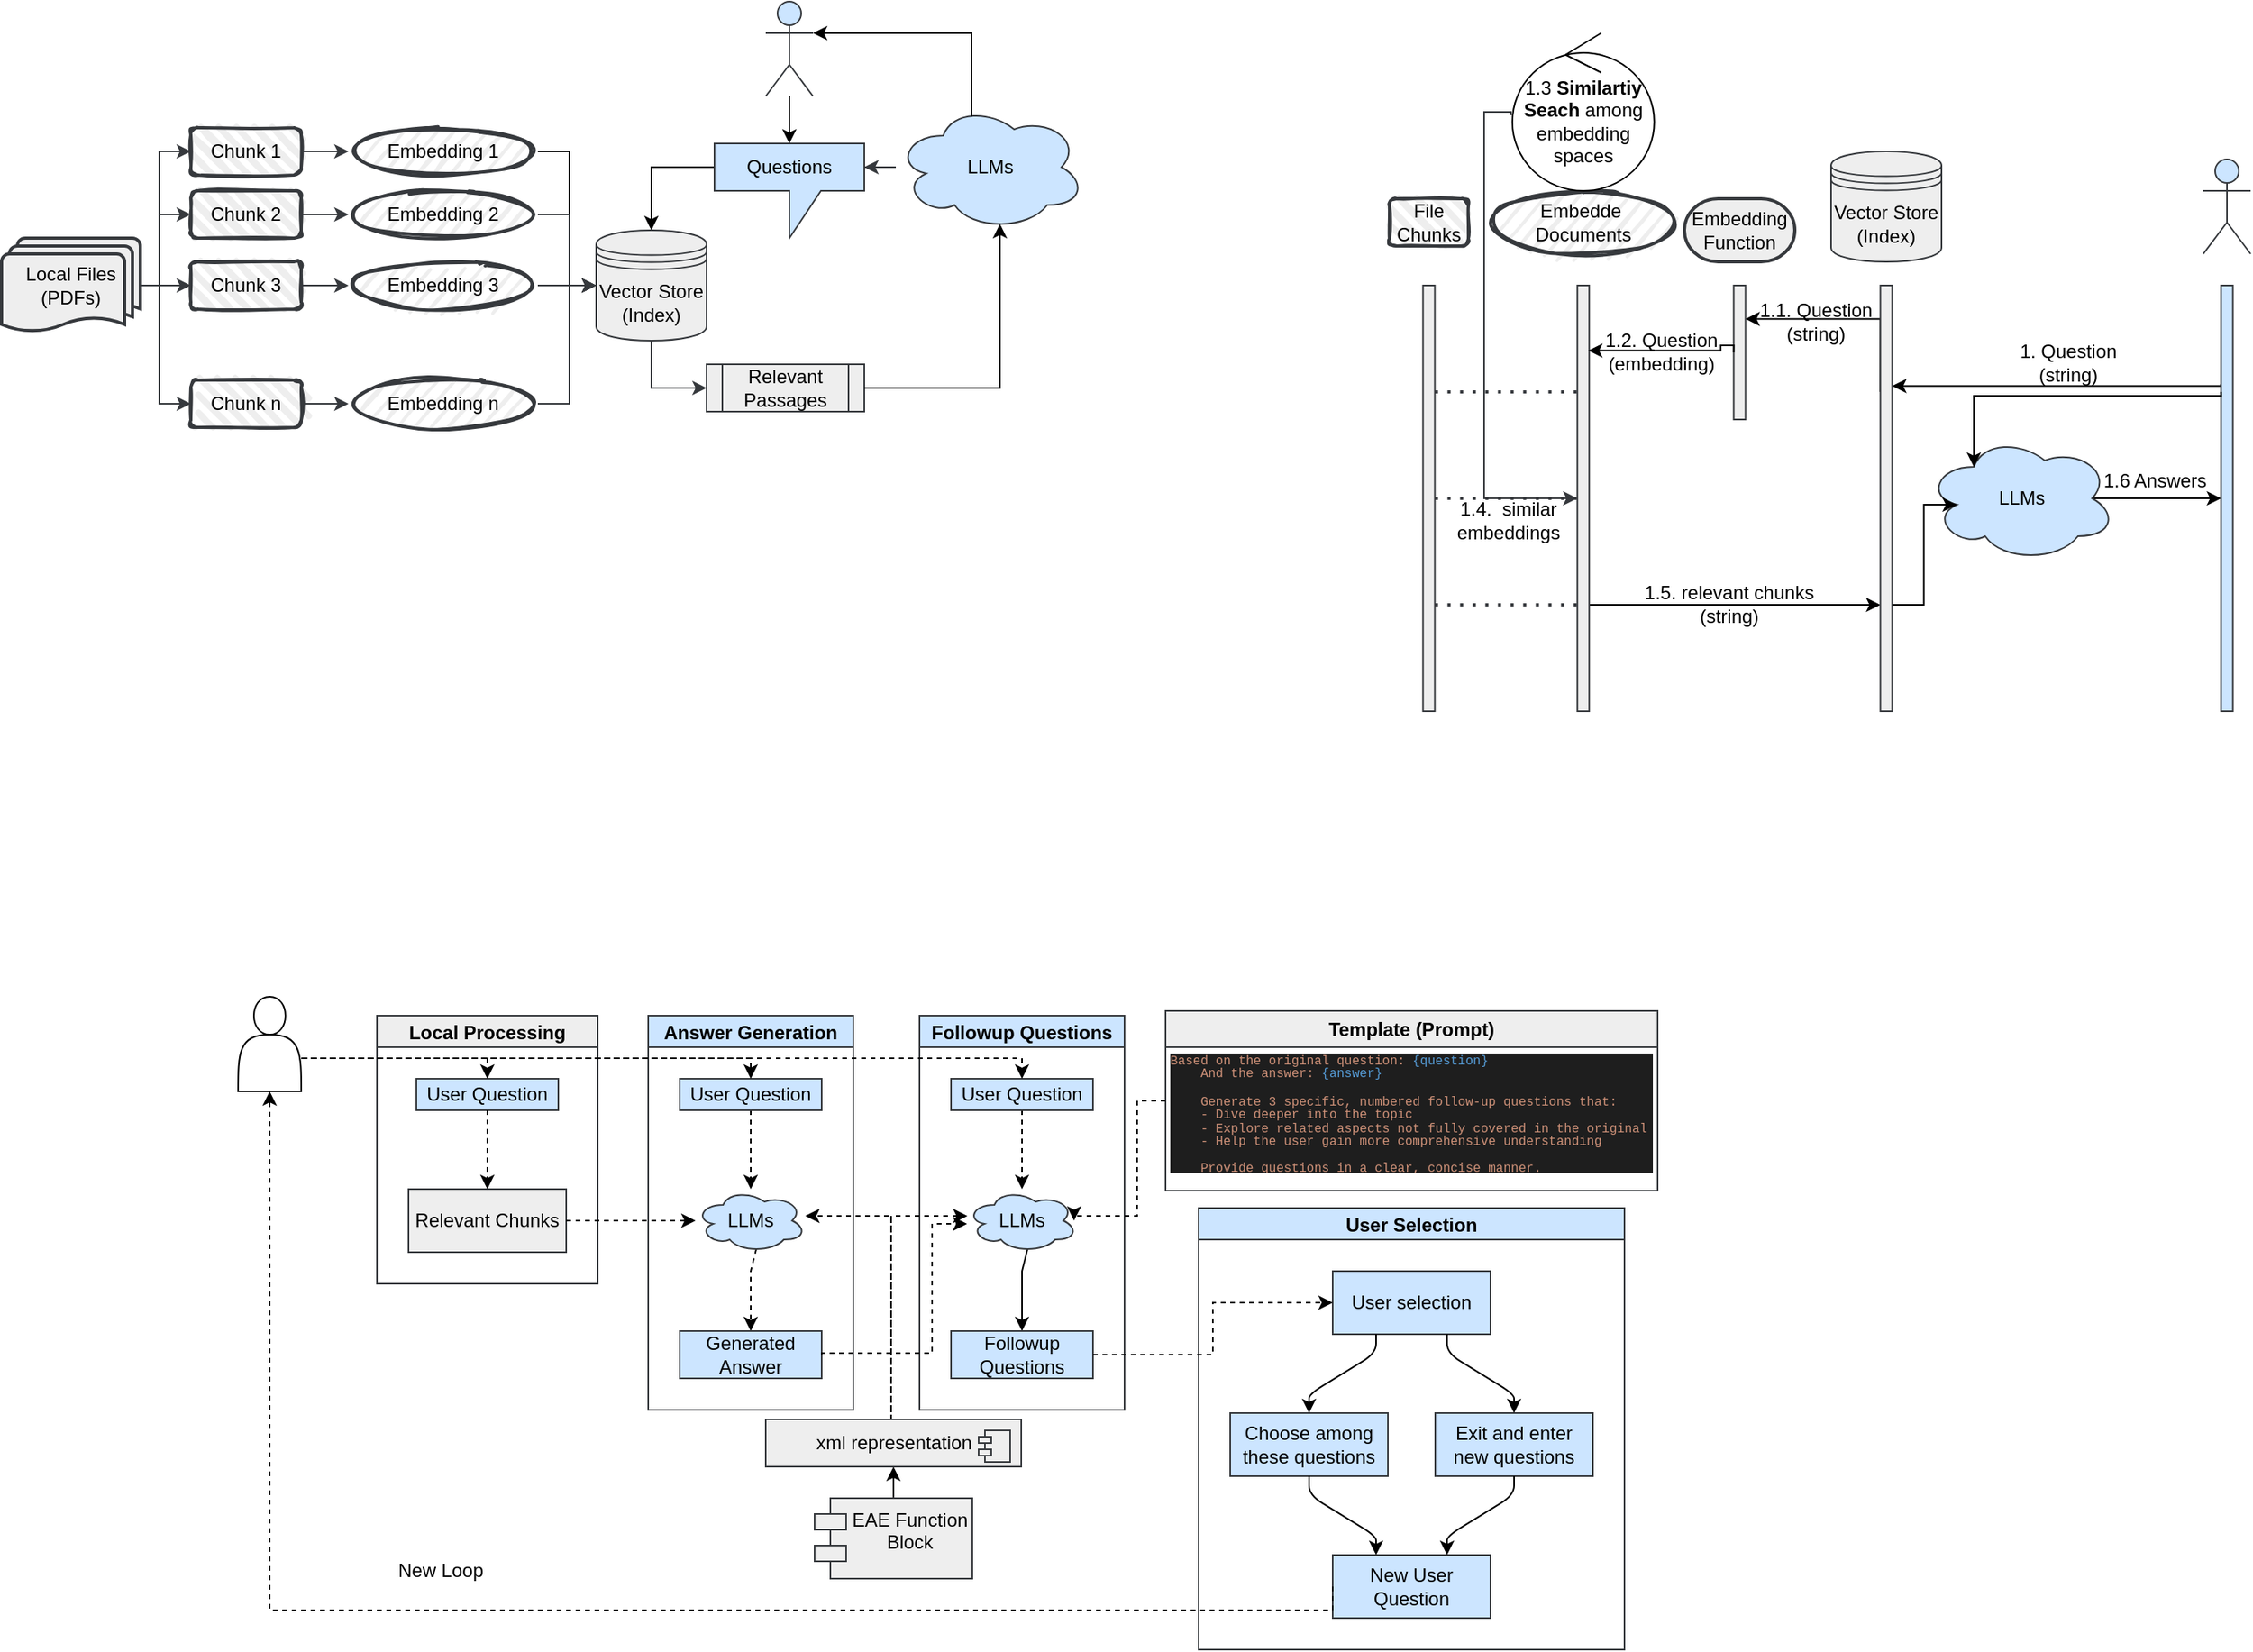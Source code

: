 <mxfile version="26.0.4">
  <diagram name="Seite-1" id="qjP26n-9z4Dr1NR11TSN">
    <mxGraphModel dx="1434" dy="738" grid="1" gridSize="10" guides="1" tooltips="1" connect="1" arrows="1" fold="1" page="1" pageScale="1" pageWidth="827" pageHeight="1169" math="0" shadow="0">
      <root>
        <mxCell id="0" />
        <mxCell id="1" parent="0" />
        <mxCell id="tjBaxz1AtbUdlpxrV566-42" style="edgeStyle=orthogonalEdgeStyle;rounded=0;orthogonalLoop=1;jettySize=auto;html=1;entryX=0.5;entryY=0;entryDx=0;entryDy=0;exitX=0;exitY=0;exitDx=0;exitDy=15;exitPerimeter=0;" parent="1" source="tjBaxz1AtbUdlpxrV566-56" target="tjBaxz1AtbUdlpxrV566-1" edge="1">
          <mxGeometry relative="1" as="geometry" />
        </mxCell>
        <mxCell id="979W89I2Z8hW7TRUs4vd-1" value="" style="shape=umlActor;verticalLabelPosition=bottom;verticalAlign=top;html=1;outlineConnect=0;fillColor=#cce5ff;strokeColor=#36393d;" parent="1" vertex="1">
          <mxGeometry x="524.5" y="20" width="30" height="60" as="geometry" />
        </mxCell>
        <mxCell id="tjBaxz1AtbUdlpxrV566-46" style="edgeStyle=orthogonalEdgeStyle;rounded=0;orthogonalLoop=1;jettySize=auto;html=1;exitX=0.5;exitY=1;exitDx=0;exitDy=0;entryX=0;entryY=0.5;entryDx=0;entryDy=0;fillColor=#eeeeee;strokeColor=#36393d;" parent="1" source="tjBaxz1AtbUdlpxrV566-1" target="tjBaxz1AtbUdlpxrV566-45" edge="1">
          <mxGeometry relative="1" as="geometry" />
        </mxCell>
        <mxCell id="tjBaxz1AtbUdlpxrV566-1" value="Vector Store&lt;div&gt;(Index)&lt;/div&gt;" style="shape=datastore;whiteSpace=wrap;html=1;fillColor=#eeeeee;strokeColor=#36393d;" parent="1" vertex="1">
          <mxGeometry x="417" y="165" width="70" height="70" as="geometry" />
        </mxCell>
        <mxCell id="tjBaxz1AtbUdlpxrV566-23" style="edgeStyle=orthogonalEdgeStyle;rounded=0;orthogonalLoop=1;jettySize=auto;html=1;exitX=1;exitY=0.5;exitDx=0;exitDy=0;exitPerimeter=0;entryX=0;entryY=0.5;entryDx=0;entryDy=0;fillColor=#eeeeee;strokeColor=#36393d;" parent="1" source="tjBaxz1AtbUdlpxrV566-3" target="tjBaxz1AtbUdlpxrV566-13" edge="1">
          <mxGeometry relative="1" as="geometry">
            <Array as="points">
              <mxPoint x="140" y="200" />
              <mxPoint x="140" y="115" />
            </Array>
          </mxGeometry>
        </mxCell>
        <mxCell id="tjBaxz1AtbUdlpxrV566-24" style="edgeStyle=orthogonalEdgeStyle;rounded=0;orthogonalLoop=1;jettySize=auto;html=1;exitX=1;exitY=0.5;exitDx=0;exitDy=0;exitPerimeter=0;entryX=0;entryY=0.5;entryDx=0;entryDy=0;fillColor=#eeeeee;strokeColor=#36393d;" parent="1" source="tjBaxz1AtbUdlpxrV566-3" target="tjBaxz1AtbUdlpxrV566-14" edge="1">
          <mxGeometry relative="1" as="geometry">
            <Array as="points">
              <mxPoint x="140" y="200" />
              <mxPoint x="140" y="155" />
            </Array>
          </mxGeometry>
        </mxCell>
        <mxCell id="tjBaxz1AtbUdlpxrV566-25" style="edgeStyle=orthogonalEdgeStyle;rounded=0;orthogonalLoop=1;jettySize=auto;html=1;exitX=1;exitY=0.5;exitDx=0;exitDy=0;exitPerimeter=0;entryX=0;entryY=0.5;entryDx=0;entryDy=0;fillColor=#eeeeee;strokeColor=#36393d;" parent="1" source="tjBaxz1AtbUdlpxrV566-3" target="tjBaxz1AtbUdlpxrV566-15" edge="1">
          <mxGeometry relative="1" as="geometry" />
        </mxCell>
        <mxCell id="tjBaxz1AtbUdlpxrV566-32" style="edgeStyle=orthogonalEdgeStyle;rounded=0;orthogonalLoop=1;jettySize=auto;html=1;exitX=1;exitY=0.5;exitDx=0;exitDy=0;exitPerimeter=0;entryX=0;entryY=0.5;entryDx=0;entryDy=0;fillColor=#eeeeee;strokeColor=#36393d;" parent="1" source="tjBaxz1AtbUdlpxrV566-3" target="tjBaxz1AtbUdlpxrV566-26" edge="1">
          <mxGeometry relative="1" as="geometry">
            <Array as="points">
              <mxPoint x="140" y="200" />
              <mxPoint x="140" y="275" />
            </Array>
          </mxGeometry>
        </mxCell>
        <mxCell id="tjBaxz1AtbUdlpxrV566-3" value="Local Files&lt;div&gt;(PDFs)&lt;/div&gt;" style="strokeWidth=2;html=1;shape=mxgraph.flowchart.multi-document;whiteSpace=wrap;fillColor=#eeeeee;strokeColor=#36393d;" parent="1" vertex="1">
          <mxGeometry x="40" y="170" width="88" height="60" as="geometry" />
        </mxCell>
        <mxCell id="tjBaxz1AtbUdlpxrV566-28" style="edgeStyle=orthogonalEdgeStyle;rounded=0;orthogonalLoop=1;jettySize=auto;html=1;exitX=1;exitY=0.5;exitDx=0;exitDy=0;entryX=0;entryY=0.5;entryDx=0;entryDy=0;fillColor=#eeeeee;strokeColor=#36393d;" parent="1" source="tjBaxz1AtbUdlpxrV566-13" target="tjBaxz1AtbUdlpxrV566-16" edge="1">
          <mxGeometry relative="1" as="geometry" />
        </mxCell>
        <mxCell id="tjBaxz1AtbUdlpxrV566-13" value="Chunk 1" style="rounded=1;whiteSpace=wrap;html=1;strokeWidth=2;fillWeight=4;hachureGap=8;hachureAngle=45;fillColor=#eeeeee;sketch=1;strokeColor=#36393d;" parent="1" vertex="1">
          <mxGeometry x="160" y="100" width="70" height="30" as="geometry" />
        </mxCell>
        <mxCell id="tjBaxz1AtbUdlpxrV566-29" style="edgeStyle=orthogonalEdgeStyle;rounded=0;orthogonalLoop=1;jettySize=auto;html=1;exitX=1;exitY=0.5;exitDx=0;exitDy=0;entryX=0;entryY=0.5;entryDx=0;entryDy=0;fillColor=#eeeeee;strokeColor=#36393d;" parent="1" source="tjBaxz1AtbUdlpxrV566-14" target="tjBaxz1AtbUdlpxrV566-18" edge="1">
          <mxGeometry relative="1" as="geometry" />
        </mxCell>
        <mxCell id="tjBaxz1AtbUdlpxrV566-14" value="Chunk 2" style="rounded=1;whiteSpace=wrap;html=1;strokeWidth=2;fillWeight=4;hachureGap=8;hachureAngle=45;fillColor=#eeeeee;sketch=1;strokeColor=#36393d;" parent="1" vertex="1">
          <mxGeometry x="160" y="140" width="70" height="30" as="geometry" />
        </mxCell>
        <mxCell id="tjBaxz1AtbUdlpxrV566-30" style="edgeStyle=orthogonalEdgeStyle;rounded=0;orthogonalLoop=1;jettySize=auto;html=1;exitX=1;exitY=0.5;exitDx=0;exitDy=0;entryX=0;entryY=0.5;entryDx=0;entryDy=0;fillColor=#eeeeee;strokeColor=#36393d;" parent="1" source="tjBaxz1AtbUdlpxrV566-15" target="tjBaxz1AtbUdlpxrV566-19" edge="1">
          <mxGeometry relative="1" as="geometry" />
        </mxCell>
        <mxCell id="tjBaxz1AtbUdlpxrV566-15" value="Chunk 3" style="rounded=1;whiteSpace=wrap;html=1;strokeWidth=2;fillWeight=4;hachureGap=8;hachureAngle=45;fillColor=#eeeeee;sketch=1;strokeColor=#36393d;" parent="1" vertex="1">
          <mxGeometry x="160" y="185" width="70" height="30" as="geometry" />
        </mxCell>
        <mxCell id="tjBaxz1AtbUdlpxrV566-37" style="edgeStyle=orthogonalEdgeStyle;rounded=0;orthogonalLoop=1;jettySize=auto;html=1;exitX=1;exitY=0.5;exitDx=0;exitDy=0;entryX=0;entryY=0.5;entryDx=0;entryDy=0;" parent="1" source="tjBaxz1AtbUdlpxrV566-16" target="tjBaxz1AtbUdlpxrV566-1" edge="1">
          <mxGeometry relative="1" as="geometry">
            <Array as="points">
              <mxPoint x="400" y="115" />
              <mxPoint x="400" y="200" />
            </Array>
          </mxGeometry>
        </mxCell>
        <mxCell id="tjBaxz1AtbUdlpxrV566-16" value="Embedding 1" style="ellipse;whiteSpace=wrap;html=1;strokeWidth=2;fillWeight=2;hachureGap=8;fillColor=#eeeeee;fillStyle=dots;sketch=1;strokeColor=#36393d;" parent="1" vertex="1">
          <mxGeometry x="260" y="100" width="120" height="30" as="geometry" />
        </mxCell>
        <mxCell id="tjBaxz1AtbUdlpxrV566-40" style="edgeStyle=orthogonalEdgeStyle;rounded=0;orthogonalLoop=1;jettySize=auto;html=1;exitX=1;exitY=0.5;exitDx=0;exitDy=0;entryX=0;entryY=0.5;entryDx=0;entryDy=0;fillColor=#eeeeee;strokeColor=#36393d;" parent="1" source="tjBaxz1AtbUdlpxrV566-18" target="tjBaxz1AtbUdlpxrV566-1" edge="1">
          <mxGeometry relative="1" as="geometry">
            <Array as="points">
              <mxPoint x="400" y="155" />
              <mxPoint x="400" y="200" />
            </Array>
          </mxGeometry>
        </mxCell>
        <mxCell id="tjBaxz1AtbUdlpxrV566-18" value="Embedding 2" style="ellipse;whiteSpace=wrap;html=1;strokeWidth=2;fillWeight=2;hachureGap=8;fillColor=#eeeeee;fillStyle=dots;sketch=1;strokeColor=#36393d;" parent="1" vertex="1">
          <mxGeometry x="260" y="140" width="120" height="30" as="geometry" />
        </mxCell>
        <mxCell id="tjBaxz1AtbUdlpxrV566-36" style="edgeStyle=orthogonalEdgeStyle;rounded=0;orthogonalLoop=1;jettySize=auto;html=1;exitX=1;exitY=0.5;exitDx=0;exitDy=0;entryX=0;entryY=0.5;entryDx=0;entryDy=0;fillColor=#eeeeee;strokeColor=#36393d;" parent="1" source="tjBaxz1AtbUdlpxrV566-19" target="tjBaxz1AtbUdlpxrV566-1" edge="1">
          <mxGeometry relative="1" as="geometry" />
        </mxCell>
        <mxCell id="tjBaxz1AtbUdlpxrV566-19" value="Embedding 3" style="ellipse;whiteSpace=wrap;html=1;strokeWidth=2;fillWeight=2;hachureGap=8;fillColor=#eeeeee;fillStyle=dots;sketch=1;strokeColor=#36393d;" parent="1" vertex="1">
          <mxGeometry x="260" y="185" width="120" height="30" as="geometry" />
        </mxCell>
        <mxCell id="tjBaxz1AtbUdlpxrV566-31" style="edgeStyle=orthogonalEdgeStyle;rounded=0;orthogonalLoop=1;jettySize=auto;html=1;exitX=1;exitY=0.5;exitDx=0;exitDy=0;entryX=0;entryY=0.5;entryDx=0;entryDy=0;fillColor=#eeeeee;strokeColor=#36393d;" parent="1" source="tjBaxz1AtbUdlpxrV566-26" target="tjBaxz1AtbUdlpxrV566-27" edge="1">
          <mxGeometry relative="1" as="geometry" />
        </mxCell>
        <mxCell id="tjBaxz1AtbUdlpxrV566-26" value="Chunk n" style="rounded=1;whiteSpace=wrap;html=1;strokeWidth=2;fillWeight=4;hachureGap=8;hachureAngle=45;fillColor=#eeeeee;sketch=1;strokeColor=#36393d;" parent="1" vertex="1">
          <mxGeometry x="160" y="260" width="70" height="30" as="geometry" />
        </mxCell>
        <mxCell id="tjBaxz1AtbUdlpxrV566-39" style="edgeStyle=orthogonalEdgeStyle;rounded=0;orthogonalLoop=1;jettySize=auto;html=1;exitX=1;exitY=0.5;exitDx=0;exitDy=0;entryX=0;entryY=0.5;entryDx=0;entryDy=0;fillColor=#eeeeee;strokeColor=#36393d;" parent="1" source="tjBaxz1AtbUdlpxrV566-27" target="tjBaxz1AtbUdlpxrV566-1" edge="1">
          <mxGeometry relative="1" as="geometry">
            <Array as="points">
              <mxPoint x="400" y="275" />
              <mxPoint x="400" y="200" />
            </Array>
          </mxGeometry>
        </mxCell>
        <mxCell id="tjBaxz1AtbUdlpxrV566-27" value="Embedding n" style="ellipse;whiteSpace=wrap;html=1;strokeWidth=2;fillWeight=2;hachureGap=8;fillColor=#eeeeee;fillStyle=dots;sketch=1;strokeColor=#36393d;" parent="1" vertex="1">
          <mxGeometry x="260" y="260" width="120" height="30" as="geometry" />
        </mxCell>
        <mxCell id="tjBaxz1AtbUdlpxrV566-45" value="Relevant Passages" style="shape=process;whiteSpace=wrap;html=1;backgroundOutline=1;fillColor=#eeeeee;strokeColor=#36393d;" parent="1" vertex="1">
          <mxGeometry x="487" y="250" width="100" height="30" as="geometry" />
        </mxCell>
        <mxCell id="tjBaxz1AtbUdlpxrV566-47" value="LLMs" style="ellipse;shape=cloud;whiteSpace=wrap;html=1;fillColor=#cce5ff;strokeColor=#36393d;" parent="1" vertex="1">
          <mxGeometry x="607" y="85" width="120" height="80" as="geometry" />
        </mxCell>
        <mxCell id="tjBaxz1AtbUdlpxrV566-48" style="edgeStyle=orthogonalEdgeStyle;rounded=0;orthogonalLoop=1;jettySize=auto;html=1;exitX=1;exitY=0.5;exitDx=0;exitDy=0;entryX=0.55;entryY=0.95;entryDx=0;entryDy=0;entryPerimeter=0;" parent="1" source="tjBaxz1AtbUdlpxrV566-45" target="tjBaxz1AtbUdlpxrV566-47" edge="1">
          <mxGeometry relative="1" as="geometry">
            <Array as="points">
              <mxPoint x="673" y="265" />
            </Array>
          </mxGeometry>
        </mxCell>
        <mxCell id="tjBaxz1AtbUdlpxrV566-56" value="Questions" style="shape=callout;whiteSpace=wrap;html=1;perimeter=calloutPerimeter;fillColor=#cce5ff;strokeColor=#36393d;" parent="1" vertex="1">
          <mxGeometry x="492" y="110" width="95" height="60" as="geometry" />
        </mxCell>
        <mxCell id="tjBaxz1AtbUdlpxrV566-57" style="edgeStyle=orthogonalEdgeStyle;rounded=0;orthogonalLoop=1;jettySize=auto;html=1;entryX=0.5;entryY=0;entryDx=0;entryDy=0;entryPerimeter=0;" parent="1" source="979W89I2Z8hW7TRUs4vd-1" target="tjBaxz1AtbUdlpxrV566-56" edge="1">
          <mxGeometry relative="1" as="geometry" />
        </mxCell>
        <mxCell id="tjBaxz1AtbUdlpxrV566-59" style="edgeStyle=orthogonalEdgeStyle;rounded=0;orthogonalLoop=1;jettySize=auto;html=1;entryX=0;entryY=0;entryDx=95;entryDy=15;entryPerimeter=0;fillColor=#cce5ff;strokeColor=#36393d;" parent="1" source="tjBaxz1AtbUdlpxrV566-47" target="tjBaxz1AtbUdlpxrV566-56" edge="1">
          <mxGeometry relative="1" as="geometry" />
        </mxCell>
        <mxCell id="tjBaxz1AtbUdlpxrV566-62" style="edgeStyle=orthogonalEdgeStyle;rounded=0;orthogonalLoop=1;jettySize=auto;html=1;entryX=1;entryY=0.333;entryDx=0;entryDy=0;entryPerimeter=0;exitX=0.4;exitY=0.1;exitDx=0;exitDy=0;exitPerimeter=0;" parent="1" source="tjBaxz1AtbUdlpxrV566-47" target="979W89I2Z8hW7TRUs4vd-1" edge="1">
          <mxGeometry relative="1" as="geometry">
            <Array as="points">
              <mxPoint x="655" y="40" />
            </Array>
          </mxGeometry>
        </mxCell>
        <mxCell id="tjBaxz1AtbUdlpxrV566-74" value="" style="shape=umlActor;verticalLabelPosition=bottom;verticalAlign=top;html=1;outlineConnect=0;fillColor=#cce5ff;strokeColor=#36393d;" parent="1" vertex="1">
          <mxGeometry x="1436" y="120" width="30" height="60" as="geometry" />
        </mxCell>
        <mxCell id="tjBaxz1AtbUdlpxrV566-84" value="" style="rounded=0;whiteSpace=wrap;html=1;fillColor=#eeeeee;strokeColor=#36393d;" parent="1" vertex="1">
          <mxGeometry x="1138.25" y="200" width="7.5" height="85" as="geometry" />
        </mxCell>
        <mxCell id="tjBaxz1AtbUdlpxrV566-89" value="" style="rounded=0;whiteSpace=wrap;html=1;fillColor=#eeeeee;strokeColor=#36393d;" parent="1" vertex="1">
          <mxGeometry x="941.25" y="200" width="7.5" height="270" as="geometry" />
        </mxCell>
        <mxCell id="tjBaxz1AtbUdlpxrV566-152" style="edgeStyle=orthogonalEdgeStyle;rounded=0;orthogonalLoop=1;jettySize=auto;html=1;exitX=1;exitY=0.75;exitDx=0;exitDy=0;entryX=0;entryY=0.75;entryDx=0;entryDy=0;" parent="1" source="tjBaxz1AtbUdlpxrV566-90" target="tjBaxz1AtbUdlpxrV566-92" edge="1">
          <mxGeometry relative="1" as="geometry">
            <Array as="points">
              <mxPoint x="1130" y="402" />
              <mxPoint x="1130" y="402" />
            </Array>
          </mxGeometry>
        </mxCell>
        <mxCell id="tjBaxz1AtbUdlpxrV566-90" value="" style="rounded=0;whiteSpace=wrap;html=1;fillColor=#eeeeee;strokeColor=#36393d;" parent="1" vertex="1">
          <mxGeometry x="1039.13" y="200" width="7.5" height="270" as="geometry" />
        </mxCell>
        <mxCell id="tjBaxz1AtbUdlpxrV566-117" style="edgeStyle=orthogonalEdgeStyle;rounded=0;orthogonalLoop=1;jettySize=auto;html=1;exitX=0;exitY=0.25;exitDx=0;exitDy=0;entryX=1;entryY=0.25;entryDx=0;entryDy=0;" parent="1" source="tjBaxz1AtbUdlpxrV566-92" target="tjBaxz1AtbUdlpxrV566-84" edge="1">
          <mxGeometry relative="1" as="geometry">
            <Array as="points">
              <mxPoint x="1231" y="221" />
            </Array>
          </mxGeometry>
        </mxCell>
        <mxCell id="tjBaxz1AtbUdlpxrV566-92" value="" style="rounded=0;whiteSpace=wrap;html=1;fillColor=#eeeeee;strokeColor=#36393d;" parent="1" vertex="1">
          <mxGeometry x="1231.25" y="200" width="7.5" height="270" as="geometry" />
        </mxCell>
        <mxCell id="tjBaxz1AtbUdlpxrV566-149" style="edgeStyle=orthogonalEdgeStyle;rounded=0;orthogonalLoop=1;jettySize=auto;html=1;exitX=0;exitY=0.25;exitDx=0;exitDy=0;entryX=1;entryY=0.25;entryDx=0;entryDy=0;" parent="1" edge="1">
          <mxGeometry relative="1" as="geometry">
            <mxPoint x="1447.25" y="262.5" as="sourcePoint" />
            <mxPoint x="1238.75" y="263.75" as="targetPoint" />
            <Array as="points">
              <mxPoint x="1447" y="264" />
            </Array>
          </mxGeometry>
        </mxCell>
        <mxCell id="tjBaxz1AtbUdlpxrV566-93" value="" style="rounded=0;whiteSpace=wrap;html=1;fillColor=#cce5ff;strokeColor=#36393d;" parent="1" vertex="1">
          <mxGeometry x="1447.25" y="200" width="7.5" height="270" as="geometry" />
        </mxCell>
        <mxCell id="tjBaxz1AtbUdlpxrV566-95" value="1. Question&lt;div&gt;(string)&lt;/div&gt;" style="text;html=1;align=center;verticalAlign=middle;resizable=0;points=[];autosize=1;strokeColor=none;fillColor=none;" parent="1" vertex="1">
          <mxGeometry x="1310" y="229" width="80" height="40" as="geometry" />
        </mxCell>
        <mxCell id="tjBaxz1AtbUdlpxrV566-97" value="1.1. Question&lt;div&gt;(string)&lt;/div&gt;" style="text;html=1;align=center;verticalAlign=middle;resizable=0;points=[];autosize=1;strokeColor=none;fillColor=none;" parent="1" vertex="1">
          <mxGeometry x="1144.75" y="203" width="90" height="40" as="geometry" />
        </mxCell>
        <mxCell id="tjBaxz1AtbUdlpxrV566-103" value="1.2. Question&lt;div&gt;(embedding)&lt;/div&gt;" style="text;html=1;align=center;verticalAlign=middle;resizable=0;points=[];autosize=1;" parent="1" vertex="1">
          <mxGeometry x="1047" y="222" width="90" height="40" as="geometry" />
        </mxCell>
        <mxCell id="tjBaxz1AtbUdlpxrV566-126" style="edgeStyle=orthogonalEdgeStyle;rounded=0;orthogonalLoop=1;jettySize=auto;html=1;entryX=0;entryY=0.5;entryDx=0;entryDy=0;fillColor=#eeeeee;strokeColor=#36393d;exitX=-0.01;exitY=0.52;exitDx=0;exitDy=0;exitPerimeter=0;" parent="1" source="aqOJYriMutAaAsPxaJqA-10" target="tjBaxz1AtbUdlpxrV566-90" edge="1">
          <mxGeometry relative="1" as="geometry">
            <Array as="points">
              <mxPoint x="997" y="90" />
              <mxPoint x="980" y="90" />
              <mxPoint x="980" y="335" />
            </Array>
            <mxPoint x="960" y="60" as="sourcePoint" />
          </mxGeometry>
        </mxCell>
        <mxCell id="tjBaxz1AtbUdlpxrV566-108" value="1.4.&amp;nbsp; similar&lt;div&gt;embeddings&lt;/div&gt;" style="text;html=1;align=center;verticalAlign=middle;resizable=0;points=[];autosize=1;" parent="1" vertex="1">
          <mxGeometry x="950.25" y="329" width="90" height="40" as="geometry" />
        </mxCell>
        <mxCell id="tjBaxz1AtbUdlpxrV566-112" value="File Chunks" style="rounded=1;whiteSpace=wrap;html=1;strokeWidth=2;fillWeight=4;hachureGap=8;hachureAngle=45;fillColor=#eeeeee;sketch=1;strokeColor=#36393d;" parent="1" vertex="1">
          <mxGeometry x="920" y="145" width="50" height="30" as="geometry" />
        </mxCell>
        <mxCell id="tjBaxz1AtbUdlpxrV566-113" value="Embedde&amp;nbsp;&lt;div&gt;Documents&lt;/div&gt;" style="ellipse;whiteSpace=wrap;html=1;strokeWidth=2;fillWeight=2;hachureGap=8;fillColor=#eeeeee;fillStyle=dots;sketch=1;strokeColor=#36393d;" parent="1" vertex="1">
          <mxGeometry x="982.88" y="140" width="120" height="40" as="geometry" />
        </mxCell>
        <mxCell id="tjBaxz1AtbUdlpxrV566-114" value="Vector Store&lt;div&gt;(Index)&lt;/div&gt;" style="shape=datastore;whiteSpace=wrap;html=1;fillColor=#eeeeee;strokeColor=#36393d;" parent="1" vertex="1">
          <mxGeometry x="1200" y="115" width="70" height="70" as="geometry" />
        </mxCell>
        <mxCell id="tjBaxz1AtbUdlpxrV566-122" value="" style="endArrow=none;dashed=1;html=1;dashPattern=1 3;strokeWidth=2;rounded=0;entryX=0;entryY=0.25;entryDx=0;entryDy=0;exitX=1;exitY=0.25;exitDx=0;exitDy=0;fillColor=#eeeeee;strokeColor=#36393d;" parent="1" source="tjBaxz1AtbUdlpxrV566-89" target="tjBaxz1AtbUdlpxrV566-90" edge="1">
          <mxGeometry width="50" height="50" relative="1" as="geometry">
            <mxPoint x="980" y="283.5" as="sourcePoint" />
            <mxPoint x="1030" y="233.5" as="targetPoint" />
          </mxGeometry>
        </mxCell>
        <mxCell id="tjBaxz1AtbUdlpxrV566-123" value="" style="endArrow=none;dashed=1;html=1;dashPattern=1 3;strokeWidth=2;rounded=0;entryX=0;entryY=0.5;entryDx=0;entryDy=0;exitX=1;exitY=0.5;exitDx=0;exitDy=0;fillColor=#eeeeee;strokeColor=#36393d;" parent="1" source="tjBaxz1AtbUdlpxrV566-89" target="tjBaxz1AtbUdlpxrV566-90" edge="1">
          <mxGeometry width="50" height="50" relative="1" as="geometry">
            <mxPoint x="1063.13" y="305" as="sourcePoint" />
            <mxPoint x="1177.13" y="305" as="targetPoint" />
          </mxGeometry>
        </mxCell>
        <mxCell id="tjBaxz1AtbUdlpxrV566-124" value="" style="endArrow=none;dashed=1;html=1;dashPattern=1 3;strokeWidth=2;rounded=0;entryX=0;entryY=0.75;entryDx=0;entryDy=0;exitX=1;exitY=0.75;exitDx=0;exitDy=0;fillColor=#eeeeee;strokeColor=#36393d;" parent="1" source="tjBaxz1AtbUdlpxrV566-89" target="tjBaxz1AtbUdlpxrV566-90" edge="1">
          <mxGeometry width="50" height="50" relative="1" as="geometry">
            <mxPoint x="969" y="283" as="sourcePoint" />
            <mxPoint x="1083" y="283" as="targetPoint" />
          </mxGeometry>
        </mxCell>
        <mxCell id="tjBaxz1AtbUdlpxrV566-140" style="edgeStyle=orthogonalEdgeStyle;rounded=0;orthogonalLoop=1;jettySize=auto;html=1;exitX=0.875;exitY=0.5;exitDx=0;exitDy=0;exitPerimeter=0;entryX=0;entryY=0.5;entryDx=0;entryDy=0;" parent="1" source="tjBaxz1AtbUdlpxrV566-128" target="tjBaxz1AtbUdlpxrV566-93" edge="1">
          <mxGeometry relative="1" as="geometry" />
        </mxCell>
        <mxCell id="tjBaxz1AtbUdlpxrV566-128" value="LLMs" style="ellipse;shape=cloud;whiteSpace=wrap;html=1;fillColor=#cce5ff;strokeColor=#36393d;" parent="1" vertex="1">
          <mxGeometry x="1260.5" y="295" width="120" height="80" as="geometry" />
        </mxCell>
        <mxCell id="tjBaxz1AtbUdlpxrV566-130" value="1.5. relevant chunks&lt;br&gt;&lt;div&gt;(string)&lt;/div&gt;" style="text;html=1;align=center;verticalAlign=middle;resizable=0;points=[];autosize=1;" parent="1" vertex="1">
          <mxGeometry x="1070" y="382" width="130" height="40" as="geometry" />
        </mxCell>
        <mxCell id="tjBaxz1AtbUdlpxrV566-137" value="Embedding Function" style="strokeWidth=2;html=1;shape=mxgraph.flowchart.terminator;whiteSpace=wrap;fillColor=#eeeeee;strokeColor=#36393d;" parent="1" vertex="1">
          <mxGeometry x="1107" y="145" width="70" height="40" as="geometry" />
        </mxCell>
        <mxCell id="tjBaxz1AtbUdlpxrV566-138" style="edgeStyle=orthogonalEdgeStyle;rounded=0;orthogonalLoop=1;jettySize=auto;html=1;exitX=0;exitY=0.5;exitDx=0;exitDy=0;entryX=0.916;entryY=0.153;entryDx=0;entryDy=0;entryPerimeter=0;" parent="1" source="tjBaxz1AtbUdlpxrV566-84" target="tjBaxz1AtbUdlpxrV566-90" edge="1">
          <mxGeometry relative="1" as="geometry">
            <Array as="points">
              <mxPoint x="1130" y="238" />
              <mxPoint x="1130" y="241" />
            </Array>
          </mxGeometry>
        </mxCell>
        <mxCell id="tjBaxz1AtbUdlpxrV566-145" value="1.6 Answers" style="text;html=1;align=center;verticalAlign=middle;resizable=0;points=[];autosize=1;strokeColor=none;fillColor=none;" parent="1" vertex="1">
          <mxGeometry x="1360" y="309" width="90" height="30" as="geometry" />
        </mxCell>
        <mxCell id="tjBaxz1AtbUdlpxrV566-146" style="edgeStyle=orthogonalEdgeStyle;rounded=0;orthogonalLoop=1;jettySize=auto;html=1;exitX=0;exitY=0.25;exitDx=0;exitDy=0;entryX=0.25;entryY=0.25;entryDx=0;entryDy=0;entryPerimeter=0;" parent="1" source="tjBaxz1AtbUdlpxrV566-93" target="tjBaxz1AtbUdlpxrV566-128" edge="1">
          <mxGeometry relative="1" as="geometry">
            <Array as="points">
              <mxPoint x="1447" y="270" />
              <mxPoint x="1291" y="270" />
            </Array>
          </mxGeometry>
        </mxCell>
        <mxCell id="tjBaxz1AtbUdlpxrV566-154" style="edgeStyle=orthogonalEdgeStyle;rounded=0;orthogonalLoop=1;jettySize=auto;html=1;exitX=1;exitY=0.75;exitDx=0;exitDy=0;entryX=0.16;entryY=0.55;entryDx=0;entryDy=0;entryPerimeter=0;" parent="1" source="tjBaxz1AtbUdlpxrV566-92" target="tjBaxz1AtbUdlpxrV566-128" edge="1">
          <mxGeometry relative="1" as="geometry" />
        </mxCell>
        <mxCell id="tjBaxz1AtbUdlpxrV566-188" value="Local Processing" style="swimlane;startSize=20;horizontal=1;childLayout=flowLayout;flowOrientation=north;resizable=0;interRankCellSpacing=50;containerType=tree;fontSize=12;fillColor=#eeeeee;strokeColor=#36393d;" parent="1" vertex="1">
          <mxGeometry x="278" y="663" width="140" height="170" as="geometry" />
        </mxCell>
        <mxCell id="tjBaxz1AtbUdlpxrV566-189" value="User Question" style="whiteSpace=wrap;html=1;fillColor=#cce5ff;strokeColor=#36393d;" parent="tjBaxz1AtbUdlpxrV566-188" vertex="1">
          <mxGeometry x="25" y="40" width="90" height="20" as="geometry" />
        </mxCell>
        <mxCell id="tjBaxz1AtbUdlpxrV566-190" value="Relevant Chunks" style="whiteSpace=wrap;html=1;fillColor=#eeeeee;strokeColor=#36393d;" parent="tjBaxz1AtbUdlpxrV566-188" vertex="1">
          <mxGeometry x="20" y="110" width="100" height="40" as="geometry" />
        </mxCell>
        <mxCell id="tjBaxz1AtbUdlpxrV566-191" value="" style="html=1;rounded=1;curved=0;sourcePerimeterSpacing=0;targetPerimeterSpacing=0;startSize=6;endSize=6;noEdgeStyle=1;orthogonal=1;dashed=1;" parent="tjBaxz1AtbUdlpxrV566-188" source="tjBaxz1AtbUdlpxrV566-189" target="tjBaxz1AtbUdlpxrV566-190" edge="1">
          <mxGeometry relative="1" as="geometry">
            <Array as="points">
              <mxPoint x="70" y="72" />
              <mxPoint x="70" y="98" />
            </Array>
          </mxGeometry>
        </mxCell>
        <mxCell id="tjBaxz1AtbUdlpxrV566-198" value="Answer Generation" style="swimlane;startSize=20;horizontal=1;childLayout=flowLayout;flowOrientation=north;resizable=0;interRankCellSpacing=50;containerType=tree;fontSize=12;fillColor=#cce5ff;strokeColor=#36393d;" parent="1" vertex="1">
          <mxGeometry x="450" y="663" width="130" height="250" as="geometry" />
        </mxCell>
        <mxCell id="tjBaxz1AtbUdlpxrV566-206" style="edgeStyle=orthogonalEdgeStyle;rounded=0;orthogonalLoop=1;jettySize=auto;html=1;exitX=0.5;exitY=1;exitDx=0;exitDy=0;noEdgeStyle=1;orthogonal=1;dashed=1;" parent="tjBaxz1AtbUdlpxrV566-198" source="tjBaxz1AtbUdlpxrV566-199" target="tjBaxz1AtbUdlpxrV566-205" edge="1">
          <mxGeometry relative="1" as="geometry">
            <Array as="points">
              <mxPoint x="65" y="72" />
              <mxPoint x="65" y="98" />
            </Array>
          </mxGeometry>
        </mxCell>
        <mxCell id="tjBaxz1AtbUdlpxrV566-199" value="User Question" style="whiteSpace=wrap;html=1;fillColor=#cce5ff;strokeColor=#36393d;" parent="tjBaxz1AtbUdlpxrV566-198" vertex="1">
          <mxGeometry x="20" y="40" width="90" height="20" as="geometry" />
        </mxCell>
        <mxCell id="tjBaxz1AtbUdlpxrV566-213" style="edgeStyle=orthogonalEdgeStyle;rounded=0;orthogonalLoop=1;jettySize=auto;html=1;exitX=0.55;exitY=0.95;exitDx=0;exitDy=0;exitPerimeter=0;entryX=0.5;entryY=0;entryDx=0;entryDy=0;noEdgeStyle=1;orthogonal=1;dashed=1;" parent="tjBaxz1AtbUdlpxrV566-198" source="tjBaxz1AtbUdlpxrV566-205" target="tjBaxz1AtbUdlpxrV566-212" edge="1">
          <mxGeometry relative="1" as="geometry">
            <Array as="points">
              <mxPoint x="65" y="162" />
              <mxPoint x="65" y="188" />
            </Array>
          </mxGeometry>
        </mxCell>
        <mxCell id="tjBaxz1AtbUdlpxrV566-205" value="LLMs" style="ellipse;shape=cloud;whiteSpace=wrap;html=1;fillColor=#cce5ff;strokeColor=#36393d;" parent="tjBaxz1AtbUdlpxrV566-198" vertex="1">
          <mxGeometry x="30" y="110" width="70" height="40" as="geometry" />
        </mxCell>
        <mxCell id="tjBaxz1AtbUdlpxrV566-212" value="Generated Answer" style="whiteSpace=wrap;html=1;fillColor=#cce5ff;strokeColor=#36393d;" parent="tjBaxz1AtbUdlpxrV566-198" vertex="1">
          <mxGeometry x="20" y="200" width="90" height="30" as="geometry" />
        </mxCell>
        <mxCell id="tjBaxz1AtbUdlpxrV566-214" value="Followup Questions" style="swimlane;startSize=20;horizontal=1;childLayout=flowLayout;flowOrientation=north;resizable=0;interRankCellSpacing=50;containerType=tree;fontSize=12;fillColor=#cce5ff;strokeColor=#36393d;" parent="1" vertex="1">
          <mxGeometry x="622" y="663" width="130" height="250" as="geometry" />
        </mxCell>
        <mxCell id="tjBaxz1AtbUdlpxrV566-215" style="edgeStyle=orthogonalEdgeStyle;rounded=0;orthogonalLoop=1;jettySize=auto;html=1;exitX=0.5;exitY=1;exitDx=0;exitDy=0;noEdgeStyle=1;orthogonal=1;dashed=1;" parent="tjBaxz1AtbUdlpxrV566-214" source="tjBaxz1AtbUdlpxrV566-216" target="tjBaxz1AtbUdlpxrV566-218" edge="1">
          <mxGeometry relative="1" as="geometry">
            <Array as="points">
              <mxPoint x="65" y="72" />
              <mxPoint x="65" y="98" />
            </Array>
          </mxGeometry>
        </mxCell>
        <mxCell id="tjBaxz1AtbUdlpxrV566-216" value="User Question" style="whiteSpace=wrap;html=1;fillColor=#cce5ff;strokeColor=#36393d;" parent="tjBaxz1AtbUdlpxrV566-214" vertex="1">
          <mxGeometry x="20" y="40" width="90" height="20" as="geometry" />
        </mxCell>
        <mxCell id="tjBaxz1AtbUdlpxrV566-217" style="edgeStyle=orthogonalEdgeStyle;rounded=0;orthogonalLoop=1;jettySize=auto;html=1;exitX=0.55;exitY=0.95;exitDx=0;exitDy=0;exitPerimeter=0;entryX=0.5;entryY=0;entryDx=0;entryDy=0;noEdgeStyle=1;orthogonal=1;" parent="tjBaxz1AtbUdlpxrV566-214" source="tjBaxz1AtbUdlpxrV566-218" target="tjBaxz1AtbUdlpxrV566-219" edge="1">
          <mxGeometry relative="1" as="geometry">
            <Array as="points">
              <mxPoint x="65" y="162" />
              <mxPoint x="65" y="188" />
            </Array>
          </mxGeometry>
        </mxCell>
        <mxCell id="tjBaxz1AtbUdlpxrV566-218" value="LLMs" style="ellipse;shape=cloud;whiteSpace=wrap;html=1;fillColor=#cce5ff;strokeColor=#36393d;" parent="tjBaxz1AtbUdlpxrV566-214" vertex="1">
          <mxGeometry x="30" y="110" width="70" height="40" as="geometry" />
        </mxCell>
        <mxCell id="tjBaxz1AtbUdlpxrV566-219" value="Followup Questions" style="whiteSpace=wrap;html=1;fillColor=#cce5ff;strokeColor=#36393d;" parent="tjBaxz1AtbUdlpxrV566-214" vertex="1">
          <mxGeometry x="20" y="200" width="90" height="30" as="geometry" />
        </mxCell>
        <mxCell id="aqOJYriMutAaAsPxaJqA-23" style="edgeStyle=orthogonalEdgeStyle;rounded=0;orthogonalLoop=1;jettySize=auto;html=1;entryX=0.5;entryY=0;entryDx=0;entryDy=0;dashed=1;" edge="1" parent="1" source="tjBaxz1AtbUdlpxrV566-221" target="tjBaxz1AtbUdlpxrV566-189">
          <mxGeometry relative="1" as="geometry">
            <Array as="points">
              <mxPoint x="430" y="690" />
              <mxPoint x="348" y="690" />
            </Array>
          </mxGeometry>
        </mxCell>
        <mxCell id="aqOJYriMutAaAsPxaJqA-24" style="edgeStyle=orthogonalEdgeStyle;rounded=0;orthogonalLoop=1;jettySize=auto;html=1;entryX=0.5;entryY=0;entryDx=0;entryDy=0;dashed=1;" edge="1" parent="1" source="tjBaxz1AtbUdlpxrV566-221" target="tjBaxz1AtbUdlpxrV566-199">
          <mxGeometry relative="1" as="geometry">
            <Array as="points">
              <mxPoint x="429" y="690" />
              <mxPoint x="515" y="690" />
            </Array>
          </mxGeometry>
        </mxCell>
        <mxCell id="aqOJYriMutAaAsPxaJqA-25" style="edgeStyle=orthogonalEdgeStyle;rounded=0;orthogonalLoop=1;jettySize=auto;html=1;exitX=0.5;exitY=1;exitDx=0;exitDy=0;entryX=0.5;entryY=0;entryDx=0;entryDy=0;dashed=1;" edge="1" parent="1" source="tjBaxz1AtbUdlpxrV566-221" target="tjBaxz1AtbUdlpxrV566-216">
          <mxGeometry relative="1" as="geometry">
            <Array as="points">
              <mxPoint x="195" y="690" />
              <mxPoint x="687" y="690" />
            </Array>
          </mxGeometry>
        </mxCell>
        <mxCell id="tjBaxz1AtbUdlpxrV566-221" value="" style="shape=actor;whiteSpace=wrap;html=1;" parent="1" vertex="1">
          <mxGeometry x="190" y="651" width="40" height="60" as="geometry" />
        </mxCell>
        <mxCell id="tjBaxz1AtbUdlpxrV566-240" style="edgeStyle=orthogonalEdgeStyle;rounded=0;orthogonalLoop=1;jettySize=auto;html=1;exitX=1;exitY=0.5;exitDx=0;exitDy=0;dashed=1;" parent="1" source="tjBaxz1AtbUdlpxrV566-212" target="tjBaxz1AtbUdlpxrV566-218" edge="1">
          <mxGeometry relative="1" as="geometry">
            <Array as="points">
              <mxPoint x="560" y="877" />
              <mxPoint x="630" y="877" />
              <mxPoint x="630" y="795" />
            </Array>
          </mxGeometry>
        </mxCell>
        <mxCell id="tjBaxz1AtbUdlpxrV566-241" style="edgeStyle=orthogonalEdgeStyle;rounded=0;orthogonalLoop=1;jettySize=auto;html=1;exitX=1;exitY=0.5;exitDx=0;exitDy=0;dashed=1;" parent="1" source="tjBaxz1AtbUdlpxrV566-190" target="tjBaxz1AtbUdlpxrV566-205" edge="1">
          <mxGeometry relative="1" as="geometry" />
        </mxCell>
        <mxCell id="tjBaxz1AtbUdlpxrV566-242" value="Template (Prompt)" style="swimlane;whiteSpace=wrap;html=1;fillColor=#eeeeee;strokeColor=#36393d;" parent="1" vertex="1">
          <mxGeometry x="778" y="660" width="312" height="114" as="geometry" />
        </mxCell>
        <mxCell id="tjBaxz1AtbUdlpxrV566-229" value="&lt;h1 style=&quot;margin-top: 0px;&quot;&gt;&lt;br&gt;&lt;/h1&gt;&lt;div style=&quot;color: rgb(212, 212, 212); background-color: rgb(30, 30, 30); font-family: Consolas, &amp;quot;Courier New&amp;quot;, monospace; white-space: pre; line-height: 70%;&quot;&gt;&lt;div&gt;&lt;font style=&quot;line-height: 70%; font-size: 8px;&quot;&gt;&lt;span style=&quot;color: rgb(206, 145, 120);&quot;&gt;Based on the original question: &lt;/span&gt;&lt;span style=&quot;color: rgb(86, 156, 214);&quot;&gt;{question}&lt;/span&gt;&lt;/font&gt;&lt;/div&gt;&lt;div&gt;&lt;font style=&quot;line-height: 70%; font-size: 8px;&quot;&gt;&lt;span style=&quot;color: #ce9178;&quot;&gt;&amp;nbsp; &amp;nbsp; And the answer: &lt;/span&gt;&lt;span style=&quot;color: #569cd6;&quot;&gt;{answer}&lt;/span&gt;&lt;/font&gt;&lt;/div&gt;&lt;font style=&quot;font-size: 8px;&quot;&gt;&lt;br&gt;&lt;/font&gt;&lt;div&gt;&lt;span style=&quot;color: #ce9178;&quot;&gt;&lt;font style=&quot;line-height: 70%; font-size: 8px;&quot;&gt;&amp;nbsp; &amp;nbsp; Generate 3 specific, numbered follow-up questions that:&lt;/font&gt;&lt;/span&gt;&lt;/div&gt;&lt;div&gt;&lt;span style=&quot;color: #ce9178;&quot;&gt;&lt;font style=&quot;line-height: 70%; font-size: 8px;&quot;&gt;&amp;nbsp; &amp;nbsp; - Dive deeper into the topic&lt;/font&gt;&lt;/span&gt;&lt;/div&gt;&lt;div&gt;&lt;span style=&quot;color: #ce9178;&quot;&gt;&lt;font style=&quot;line-height: 70%; font-size: 8px;&quot;&gt;&amp;nbsp; &amp;nbsp; - Explore related aspects not fully covered in the original answer&lt;/font&gt;&lt;/span&gt;&lt;/div&gt;&lt;div&gt;&lt;span style=&quot;color: #ce9178;&quot;&gt;&lt;font style=&quot;line-height: 70%; font-size: 8px;&quot;&gt;&amp;nbsp; &amp;nbsp; - Help the user gain more comprehensive understanding&lt;/font&gt;&lt;/span&gt;&lt;/div&gt;&lt;div&gt;&lt;span style=&quot;color: #ce9178;&quot;&gt;&lt;font style=&quot;line-height: 70%; font-size: 8px;&quot;&gt;&amp;nbsp; &amp;nbsp; &lt;/font&gt;&lt;/span&gt;&lt;/div&gt;&lt;div&gt;&lt;span style=&quot;color: rgb(206, 145, 120);&quot;&gt;&lt;font style=&quot;line-height: 70%; font-size: 8px;&quot;&gt;&amp;nbsp; &amp;nbsp; Provide questions in a clear, concise manner.&lt;/font&gt;&lt;/span&gt;&lt;/div&gt;&lt;/div&gt;" style="text;html=1;whiteSpace=wrap;overflow=hidden;rounded=0;" parent="tjBaxz1AtbUdlpxrV566-242" vertex="1">
          <mxGeometry x="1" y="-25" width="308" height="140" as="geometry" />
        </mxCell>
        <mxCell id="tjBaxz1AtbUdlpxrV566-246" style="edgeStyle=orthogonalEdgeStyle;rounded=0;orthogonalLoop=1;jettySize=auto;html=1;exitX=0;exitY=0.5;exitDx=0;exitDy=0;entryX=0.971;entryY=0.5;entryDx=0;entryDy=0;entryPerimeter=0;dashed=1;" parent="1" source="tjBaxz1AtbUdlpxrV566-242" target="tjBaxz1AtbUdlpxrV566-218" edge="1">
          <mxGeometry relative="1" as="geometry">
            <Array as="points">
              <mxPoint x="760" y="717" />
              <mxPoint x="760" y="790" />
            </Array>
          </mxGeometry>
        </mxCell>
        <mxCell id="tjBaxz1AtbUdlpxrV566-247" value="User Selection" style="swimlane;startSize=20;horizontal=1;childLayout=flowLayout;flowOrientation=north;resizable=0;interRankCellSpacing=50;containerType=tree;fontSize=12;fillColor=#cce5ff;strokeColor=#36393d;" parent="1" vertex="1">
          <mxGeometry x="799" y="785" width="270" height="280" as="geometry" />
        </mxCell>
        <mxCell id="tjBaxz1AtbUdlpxrV566-248" value="User selection" style="whiteSpace=wrap;html=1;fillColor=#cce5ff;strokeColor=#36393d;" parent="tjBaxz1AtbUdlpxrV566-247" vertex="1">
          <mxGeometry x="85" y="40" width="100" height="40" as="geometry" />
        </mxCell>
        <mxCell id="tjBaxz1AtbUdlpxrV566-249" value="Choose among these questions" style="whiteSpace=wrap;html=1;fillColor=#cce5ff;strokeColor=#36393d;" parent="tjBaxz1AtbUdlpxrV566-247" vertex="1">
          <mxGeometry x="20" y="130" width="100" height="40" as="geometry" />
        </mxCell>
        <mxCell id="tjBaxz1AtbUdlpxrV566-250" value="" style="html=1;rounded=1;curved=0;sourcePerimeterSpacing=0;targetPerimeterSpacing=0;startSize=6;endSize=6;noEdgeStyle=1;orthogonal=1;" parent="tjBaxz1AtbUdlpxrV566-247" source="tjBaxz1AtbUdlpxrV566-248" target="tjBaxz1AtbUdlpxrV566-249" edge="1">
          <mxGeometry relative="1" as="geometry">
            <Array as="points">
              <mxPoint x="112.5" y="92" />
              <mxPoint x="70" y="118" />
            </Array>
          </mxGeometry>
        </mxCell>
        <mxCell id="tjBaxz1AtbUdlpxrV566-251" value="Exit and enter new questions" style="whiteSpace=wrap;html=1;fillColor=#cce5ff;strokeColor=#36393d;" parent="tjBaxz1AtbUdlpxrV566-247" vertex="1">
          <mxGeometry x="150" y="130" width="100" height="40" as="geometry" />
        </mxCell>
        <mxCell id="tjBaxz1AtbUdlpxrV566-252" value="" style="html=1;rounded=1;curved=0;sourcePerimeterSpacing=0;targetPerimeterSpacing=0;startSize=6;endSize=6;noEdgeStyle=1;orthogonal=1;" parent="tjBaxz1AtbUdlpxrV566-247" source="tjBaxz1AtbUdlpxrV566-248" target="tjBaxz1AtbUdlpxrV566-251" edge="1">
          <mxGeometry relative="1" as="geometry">
            <Array as="points">
              <mxPoint x="157.5" y="92" />
              <mxPoint x="200" y="118" />
            </Array>
          </mxGeometry>
        </mxCell>
        <mxCell id="tjBaxz1AtbUdlpxrV566-253" value="New User Question" style="whiteSpace=wrap;html=1;fillColor=#cce5ff;strokeColor=#36393d;" parent="tjBaxz1AtbUdlpxrV566-247" vertex="1">
          <mxGeometry x="85" y="220" width="100" height="40" as="geometry" />
        </mxCell>
        <mxCell id="tjBaxz1AtbUdlpxrV566-254" value="" style="html=1;rounded=1;curved=0;sourcePerimeterSpacing=0;targetPerimeterSpacing=0;startSize=6;endSize=6;noEdgeStyle=1;orthogonal=1;" parent="tjBaxz1AtbUdlpxrV566-247" source="tjBaxz1AtbUdlpxrV566-249" target="tjBaxz1AtbUdlpxrV566-253" edge="1">
          <mxGeometry relative="1" as="geometry">
            <Array as="points">
              <mxPoint x="70" y="182" />
              <mxPoint x="112.5" y="208" />
            </Array>
          </mxGeometry>
        </mxCell>
        <mxCell id="tjBaxz1AtbUdlpxrV566-255" value="" style="html=1;rounded=1;curved=0;sourcePerimeterSpacing=0;targetPerimeterSpacing=0;startSize=6;endSize=6;noEdgeStyle=1;orthogonal=1;" parent="tjBaxz1AtbUdlpxrV566-247" source="tjBaxz1AtbUdlpxrV566-251" target="tjBaxz1AtbUdlpxrV566-253" edge="1">
          <mxGeometry relative="1" as="geometry">
            <Array as="points">
              <mxPoint x="200" y="182" />
              <mxPoint x="157.5" y="208" />
            </Array>
          </mxGeometry>
        </mxCell>
        <mxCell id="tjBaxz1AtbUdlpxrV566-256" style="edgeStyle=orthogonalEdgeStyle;rounded=0;orthogonalLoop=1;jettySize=auto;html=1;dashed=1;" parent="1" source="tjBaxz1AtbUdlpxrV566-219" target="tjBaxz1AtbUdlpxrV566-248" edge="1">
          <mxGeometry relative="1" as="geometry" />
        </mxCell>
        <mxCell id="aqOJYriMutAaAsPxaJqA-10" value="1.3 &lt;b&gt;Similartiy Seach &lt;/b&gt;among embedding spaces" style="ellipse;shape=umlControl;whiteSpace=wrap;html=1;" vertex="1" parent="1">
          <mxGeometry x="997.88" y="40" width="90" height="100" as="geometry" />
        </mxCell>
        <mxCell id="aqOJYriMutAaAsPxaJqA-34" style="edgeStyle=orthogonalEdgeStyle;rounded=0;orthogonalLoop=1;jettySize=auto;html=1;exitX=0.5;exitY=0;exitDx=0;exitDy=0;entryX=0.5;entryY=1;entryDx=0;entryDy=0;" edge="1" parent="1" source="aqOJYriMutAaAsPxaJqA-11" target="aqOJYriMutAaAsPxaJqA-14">
          <mxGeometry relative="1" as="geometry" />
        </mxCell>
        <mxCell id="aqOJYriMutAaAsPxaJqA-11" value="EAE Function Block" style="shape=module;align=left;spacingLeft=20;align=center;verticalAlign=top;whiteSpace=wrap;html=1;fillColor=#eeeeee;strokeColor=#36393d;" vertex="1" parent="1">
          <mxGeometry x="555.5" y="969" width="100" height="51" as="geometry" />
        </mxCell>
        <mxCell id="aqOJYriMutAaAsPxaJqA-27" style="edgeStyle=orthogonalEdgeStyle;rounded=0;orthogonalLoop=1;jettySize=auto;html=1;exitX=0.5;exitY=1;exitDx=0;exitDy=0;dashed=1;" edge="1" parent="1" source="aqOJYriMutAaAsPxaJqA-14" target="tjBaxz1AtbUdlpxrV566-205">
          <mxGeometry relative="1" as="geometry">
            <Array as="points">
              <mxPoint x="604" y="790" />
            </Array>
          </mxGeometry>
        </mxCell>
        <mxCell id="aqOJYriMutAaAsPxaJqA-28" style="edgeStyle=orthogonalEdgeStyle;rounded=0;orthogonalLoop=1;jettySize=auto;html=1;dashed=1;" edge="1" parent="1" source="aqOJYriMutAaAsPxaJqA-14" target="tjBaxz1AtbUdlpxrV566-218">
          <mxGeometry relative="1" as="geometry">
            <Array as="points">
              <mxPoint x="604" y="790" />
            </Array>
          </mxGeometry>
        </mxCell>
        <mxCell id="aqOJYriMutAaAsPxaJqA-14" value="xml representation" style="html=1;dropTarget=0;whiteSpace=wrap;fillColor=#eeeeee;strokeColor=#36393d;" vertex="1" parent="1">
          <mxGeometry x="524.5" y="919" width="162" height="30" as="geometry" />
        </mxCell>
        <mxCell id="aqOJYriMutAaAsPxaJqA-15" value="" style="shape=module;jettyWidth=8;jettyHeight=4;fillColor=#eeeeee;strokeColor=#36393d;" vertex="1" parent="aqOJYriMutAaAsPxaJqA-14">
          <mxGeometry x="1" width="20" height="20" relative="1" as="geometry">
            <mxPoint x="-27" y="7" as="offset" />
          </mxGeometry>
        </mxCell>
        <mxCell id="aqOJYriMutAaAsPxaJqA-32" style="edgeStyle=orthogonalEdgeStyle;rounded=0;orthogonalLoop=1;jettySize=auto;html=1;exitX=0;exitY=0.5;exitDx=0;exitDy=0;entryX=0.5;entryY=1;entryDx=0;entryDy=0;dashed=1;" edge="1" parent="1" source="tjBaxz1AtbUdlpxrV566-253" target="tjBaxz1AtbUdlpxrV566-221">
          <mxGeometry relative="1" as="geometry">
            <Array as="points">
              <mxPoint x="884" y="1040" />
              <mxPoint x="210" y="1040" />
            </Array>
          </mxGeometry>
        </mxCell>
        <mxCell id="aqOJYriMutAaAsPxaJqA-33" value="New Loop" style="text;html=1;align=center;verticalAlign=middle;resizable=0;points=[];autosize=1;strokeColor=none;fillColor=none;" vertex="1" parent="1">
          <mxGeometry x="278" y="1000" width="80" height="30" as="geometry" />
        </mxCell>
      </root>
    </mxGraphModel>
  </diagram>
</mxfile>
